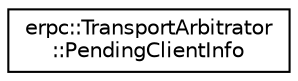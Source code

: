 digraph "Graphical Class Hierarchy"
{
  edge [fontname="Helvetica",fontsize="10",labelfontname="Helvetica",labelfontsize="10"];
  node [fontname="Helvetica",fontsize="10",shape=record];
  rankdir="LR";
  Node1 [label="erpc::TransportArbitrator\l::PendingClientInfo",height=0.2,width=0.4,color="black", fillcolor="white", style="filled",URL="$structerpc_1_1_transport_arbitrator_1_1_pending_client_info.html",tooltip="Request info for a client trying to receive a response. "];
}
